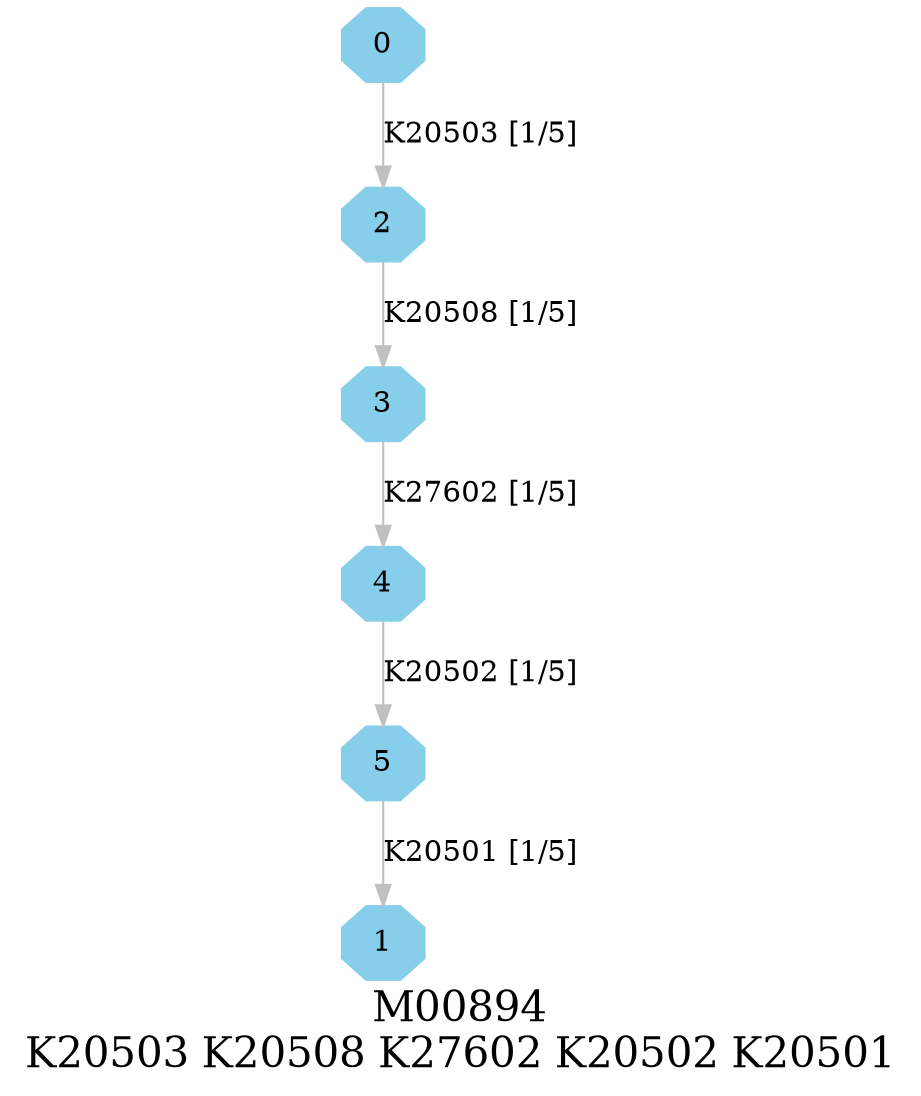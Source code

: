 digraph G {
graph [label="M00894
K20503 K20508 K27602 K20502 K20501",fontsize=20];
node [shape=box,style=filled];
edge [len=3,color=grey];
{node [width=.3,height=.3,shape=octagon,style=filled,color=skyblue] 0 1 2 3 4 5 }
0 -> 2 [label="K20503 [1/5]"];
2 -> 3 [label="K20508 [1/5]"];
3 -> 4 [label="K27602 [1/5]"];
4 -> 5 [label="K20502 [1/5]"];
5 -> 1 [label="K20501 [1/5]"];
}